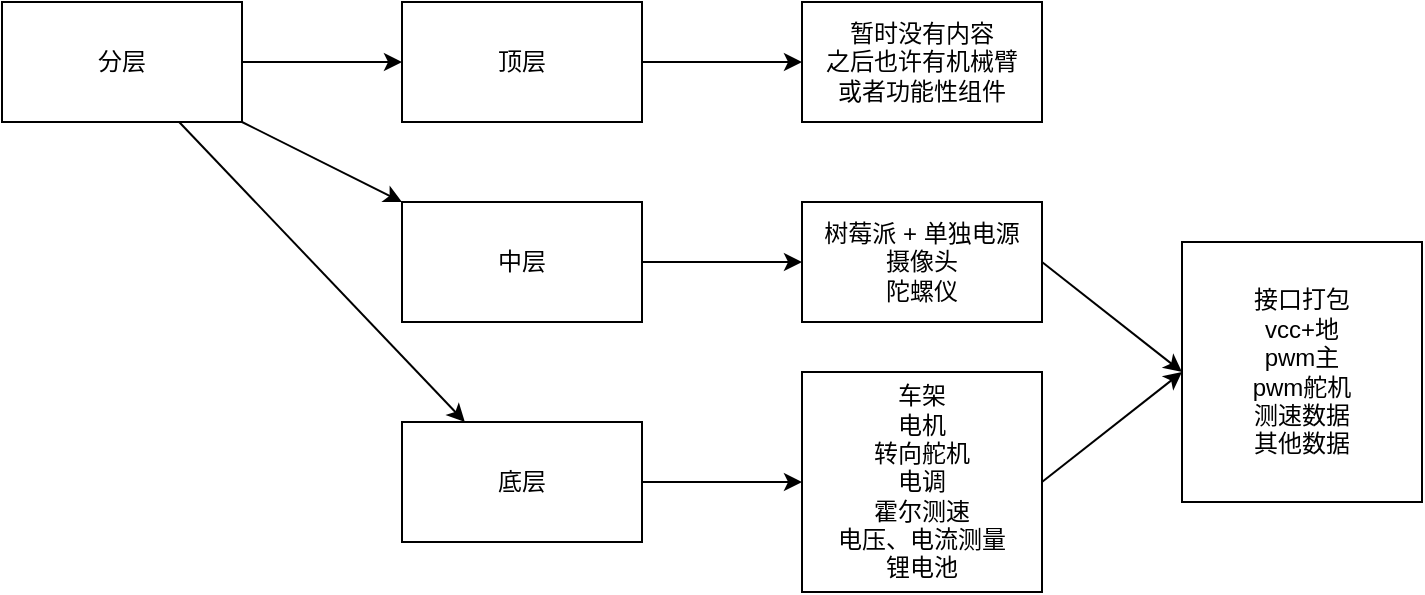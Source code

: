 <mxfile>
    <diagram id="uh5j-edNP1YEaCRA7CQT" name="Page-1">
        <mxGraphModel dx="968" dy="533" grid="1" gridSize="10" guides="1" tooltips="1" connect="1" arrows="1" fold="1" page="1" pageScale="1" pageWidth="827" pageHeight="1169" math="0" shadow="0">
            <root>
                <mxCell id="0"/>
                <mxCell id="1" parent="0"/>
                <mxCell id="4" value="" style="edgeStyle=none;html=1;" edge="1" parent="1" source="2" target="3">
                    <mxGeometry relative="1" as="geometry"/>
                </mxCell>
                <mxCell id="6" value="" style="edgeStyle=none;html=1;" edge="1" parent="1" source="2" target="5">
                    <mxGeometry relative="1" as="geometry"/>
                </mxCell>
                <mxCell id="8" value="" style="edgeStyle=none;html=1;" edge="1" parent="1" source="2" target="7">
                    <mxGeometry relative="1" as="geometry"/>
                </mxCell>
                <mxCell id="2" value="分层" style="rounded=0;whiteSpace=wrap;html=1;" vertex="1" parent="1">
                    <mxGeometry x="80" y="40" width="120" height="60" as="geometry"/>
                </mxCell>
                <mxCell id="16" value="" style="edgeStyle=none;html=1;" edge="1" parent="1" source="3" target="15">
                    <mxGeometry relative="1" as="geometry"/>
                </mxCell>
                <mxCell id="3" value="顶层" style="whiteSpace=wrap;html=1;rounded=0;" vertex="1" parent="1">
                    <mxGeometry x="280" y="40" width="120" height="60" as="geometry"/>
                </mxCell>
                <mxCell id="14" value="" style="edgeStyle=none;html=1;" edge="1" parent="1" source="5" target="13">
                    <mxGeometry relative="1" as="geometry"/>
                </mxCell>
                <mxCell id="5" value="中层" style="whiteSpace=wrap;html=1;rounded=0;" vertex="1" parent="1">
                    <mxGeometry x="280" y="140" width="120" height="60" as="geometry"/>
                </mxCell>
                <mxCell id="10" value="" style="edgeStyle=none;html=1;" edge="1" parent="1" source="7" target="9">
                    <mxGeometry relative="1" as="geometry"/>
                </mxCell>
                <mxCell id="7" value="底层" style="whiteSpace=wrap;html=1;rounded=0;" vertex="1" parent="1">
                    <mxGeometry x="280" y="250" width="120" height="60" as="geometry"/>
                </mxCell>
                <mxCell id="12" value="" style="edgeStyle=none;html=1;entryX=0;entryY=0.5;entryDx=0;entryDy=0;exitX=1;exitY=0.5;exitDx=0;exitDy=0;" edge="1" parent="1" source="9" target="11">
                    <mxGeometry relative="1" as="geometry"/>
                </mxCell>
                <mxCell id="9" value="车架&lt;br&gt;电机&lt;br&gt;转向舵机&lt;br&gt;电调&lt;br&gt;霍尔测速&lt;br&gt;电压、电流测量&lt;br&gt;锂电池" style="whiteSpace=wrap;html=1;rounded=0;" vertex="1" parent="1">
                    <mxGeometry x="480" y="225" width="120" height="110" as="geometry"/>
                </mxCell>
                <mxCell id="11" value="接口打包&lt;br&gt;vcc+地&lt;br&gt;pwm主&lt;br&gt;pwm舵机&lt;br&gt;测速数据&lt;br&gt;其他数据" style="whiteSpace=wrap;html=1;rounded=0;" vertex="1" parent="1">
                    <mxGeometry x="670" y="160" width="120" height="130" as="geometry"/>
                </mxCell>
                <mxCell id="17" style="edgeStyle=none;html=1;exitX=1;exitY=0.5;exitDx=0;exitDy=0;entryX=0;entryY=0.5;entryDx=0;entryDy=0;" edge="1" parent="1" source="13" target="11">
                    <mxGeometry relative="1" as="geometry"/>
                </mxCell>
                <mxCell id="13" value="树莓派 + 单独电源&lt;br&gt;摄像头&lt;br&gt;陀螺仪" style="whiteSpace=wrap;html=1;rounded=0;" vertex="1" parent="1">
                    <mxGeometry x="480" y="140" width="120" height="60" as="geometry"/>
                </mxCell>
                <mxCell id="15" value="暂时没有内容&lt;br&gt;之后也许有机械臂&lt;br&gt;或者功能性组件" style="whiteSpace=wrap;html=1;rounded=0;" vertex="1" parent="1">
                    <mxGeometry x="480" y="40" width="120" height="60" as="geometry"/>
                </mxCell>
            </root>
        </mxGraphModel>
    </diagram>
</mxfile>